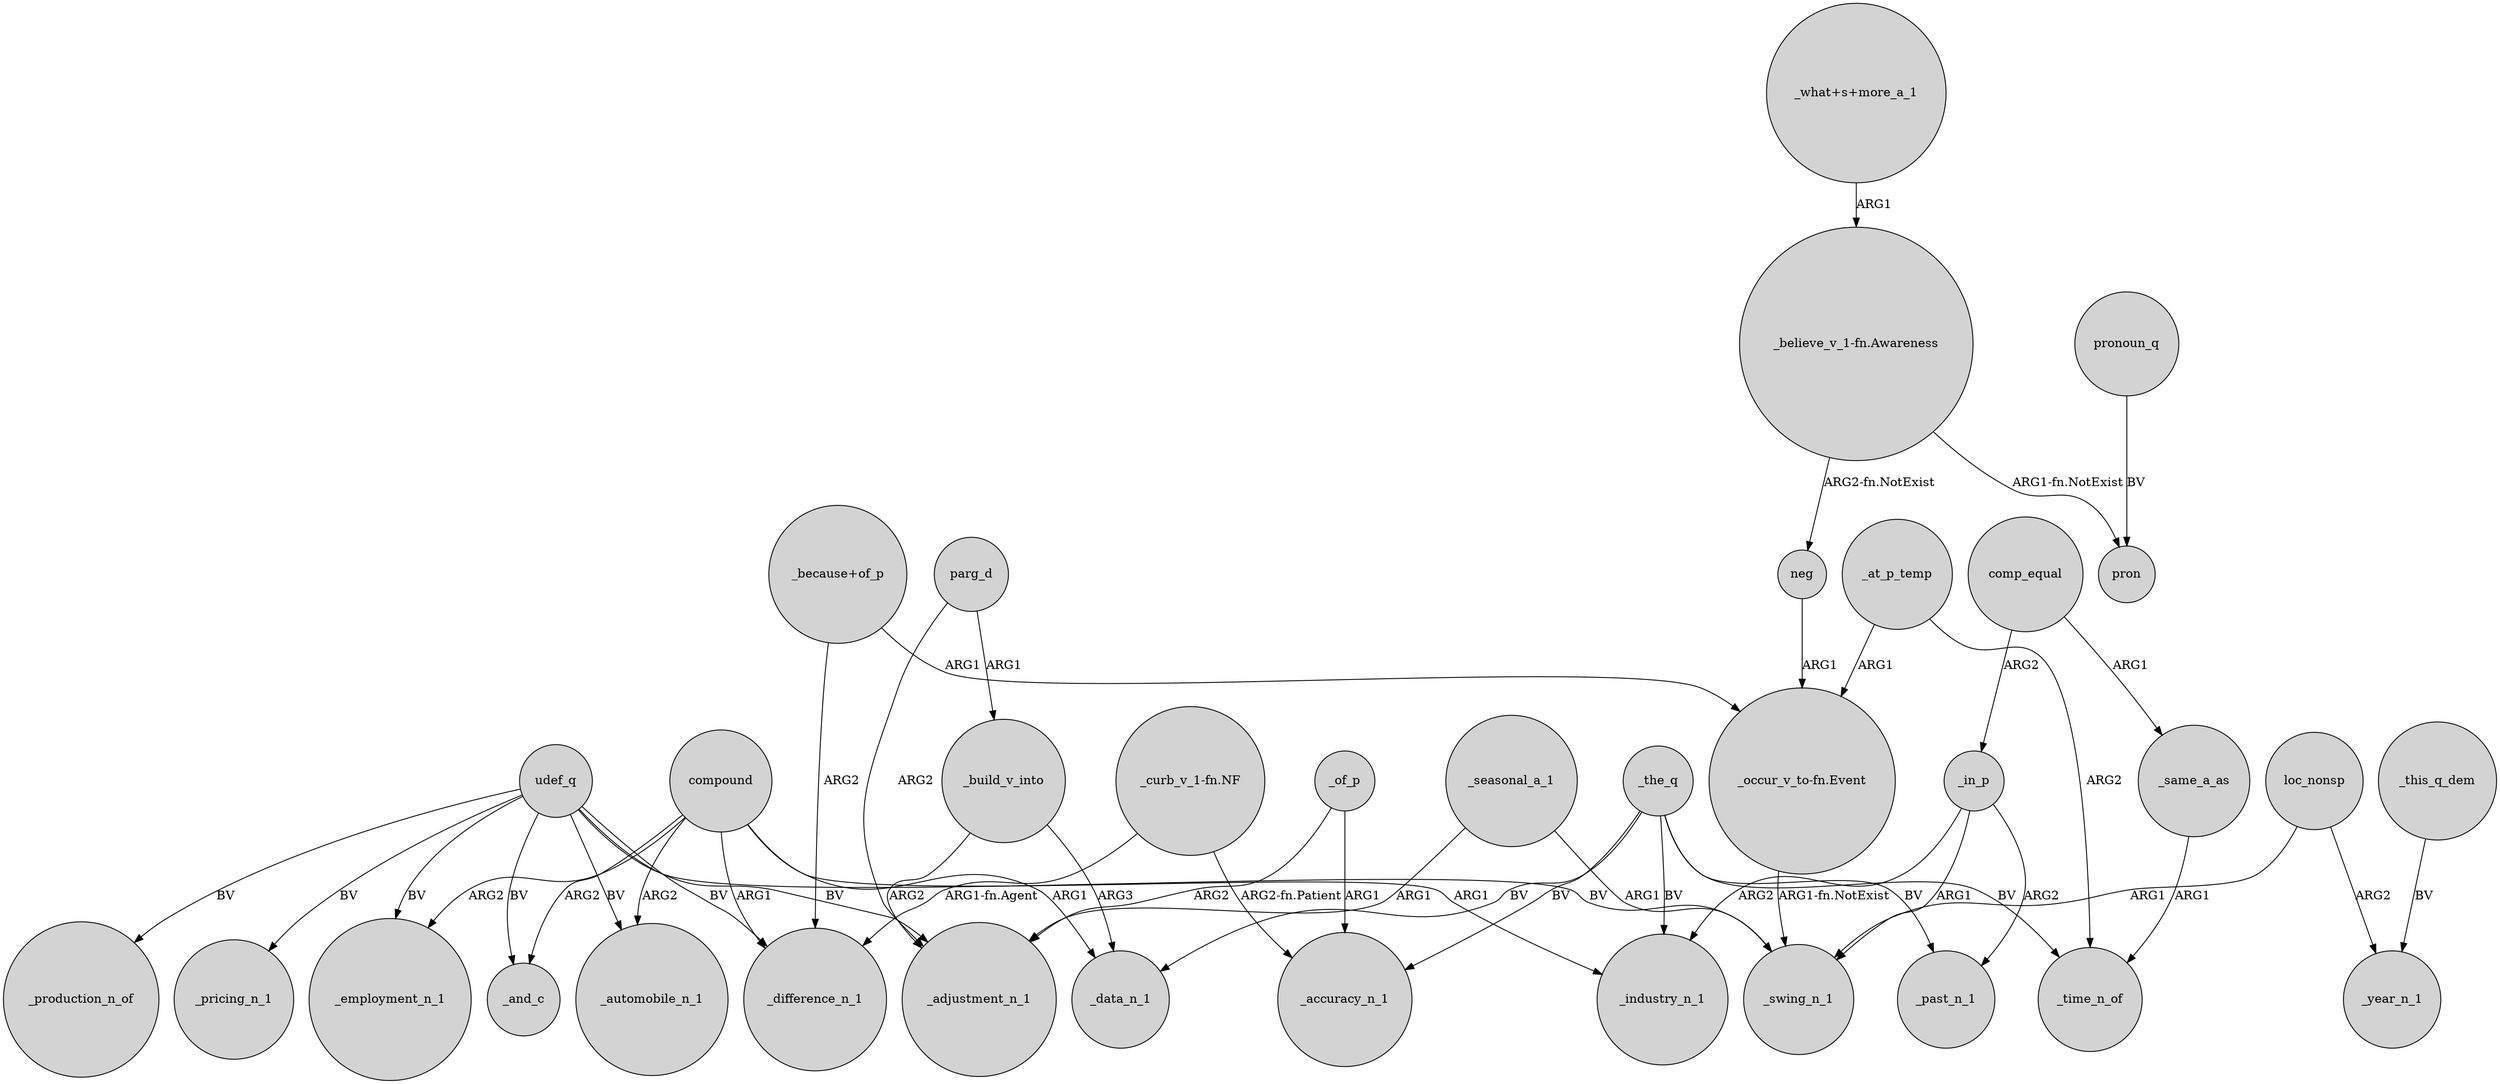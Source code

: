 digraph {
	node [shape=circle style=filled]
	udef_q -> _production_n_of [label=BV]
	_the_q -> _accuracy_n_1 [label=BV]
	_of_p -> _accuracy_n_1 [label=ARG1]
	udef_q -> _employment_n_1 [label=BV]
	_seasonal_a_1 -> _swing_n_1 [label=ARG1]
	_in_p -> _past_n_1 [label=ARG2]
	udef_q -> _automobile_n_1 [label=BV]
	comp_equal -> _in_p [label=ARG2]
	"_because+of_p" -> "_occur_v_to-fn.Event" [label=ARG1]
	_in_p -> _industry_n_1 [label=ARG2]
	compound -> _industry_n_1 [label=ARG1]
	"_believe_v_1-fn.Awareness" -> neg [label="ARG2-fn.NotExist"]
	_at_p_temp -> _time_n_of [label=ARG2]
	"_curb_v_1-fn.NF" -> _difference_n_1 [label="ARG1-fn.Agent"]
	_at_p_temp -> "_occur_v_to-fn.Event" [label=ARG1]
	_build_v_into -> _adjustment_n_1 [label=ARG2]
	_the_q -> _industry_n_1 [label=BV]
	_build_v_into -> _data_n_1 [label=ARG3]
	parg_d -> _build_v_into [label=ARG1]
	compound -> _data_n_1 [label=ARG1]
	_in_p -> _swing_n_1 [label=ARG1]
	pronoun_q -> pron [label=BV]
	udef_q -> _swing_n_1 [label=BV]
	_the_q -> _time_n_of [label=BV]
	compound -> _and_c [label=ARG2]
	udef_q -> _adjustment_n_1 [label=BV]
	"_occur_v_to-fn.Event" -> _swing_n_1 [label="ARG1-fn.NotExist"]
	comp_equal -> _same_a_as [label=ARG1]
	_the_q -> _past_n_1 [label=BV]
	"_because+of_p" -> _difference_n_1 [label=ARG2]
	compound -> _automobile_n_1 [label=ARG2]
	parg_d -> _adjustment_n_1 [label=ARG2]
	loc_nonsp -> _year_n_1 [label=ARG2]
	_of_p -> _adjustment_n_1 [label=ARG2]
	compound -> _difference_n_1 [label=ARG1]
	"_curb_v_1-fn.NF" -> _accuracy_n_1 [label="ARG2-fn.Patient"]
	_seasonal_a_1 -> _adjustment_n_1 [label=ARG1]
	compound -> _employment_n_1 [label=ARG2]
	neg -> "_occur_v_to-fn.Event" [label=ARG1]
	udef_q -> _pricing_n_1 [label=BV]
	loc_nonsp -> _swing_n_1 [label=ARG1]
	udef_q -> _difference_n_1 [label=BV]
	_same_a_as -> _time_n_of [label=ARG1]
	"_believe_v_1-fn.Awareness" -> pron [label="ARG1-fn.NotExist"]
	udef_q -> _and_c [label=BV]
	_the_q -> _data_n_1 [label=BV]
	"_what+s+more_a_1" -> "_believe_v_1-fn.Awareness" [label=ARG1]
	_this_q_dem -> _year_n_1 [label=BV]
}
